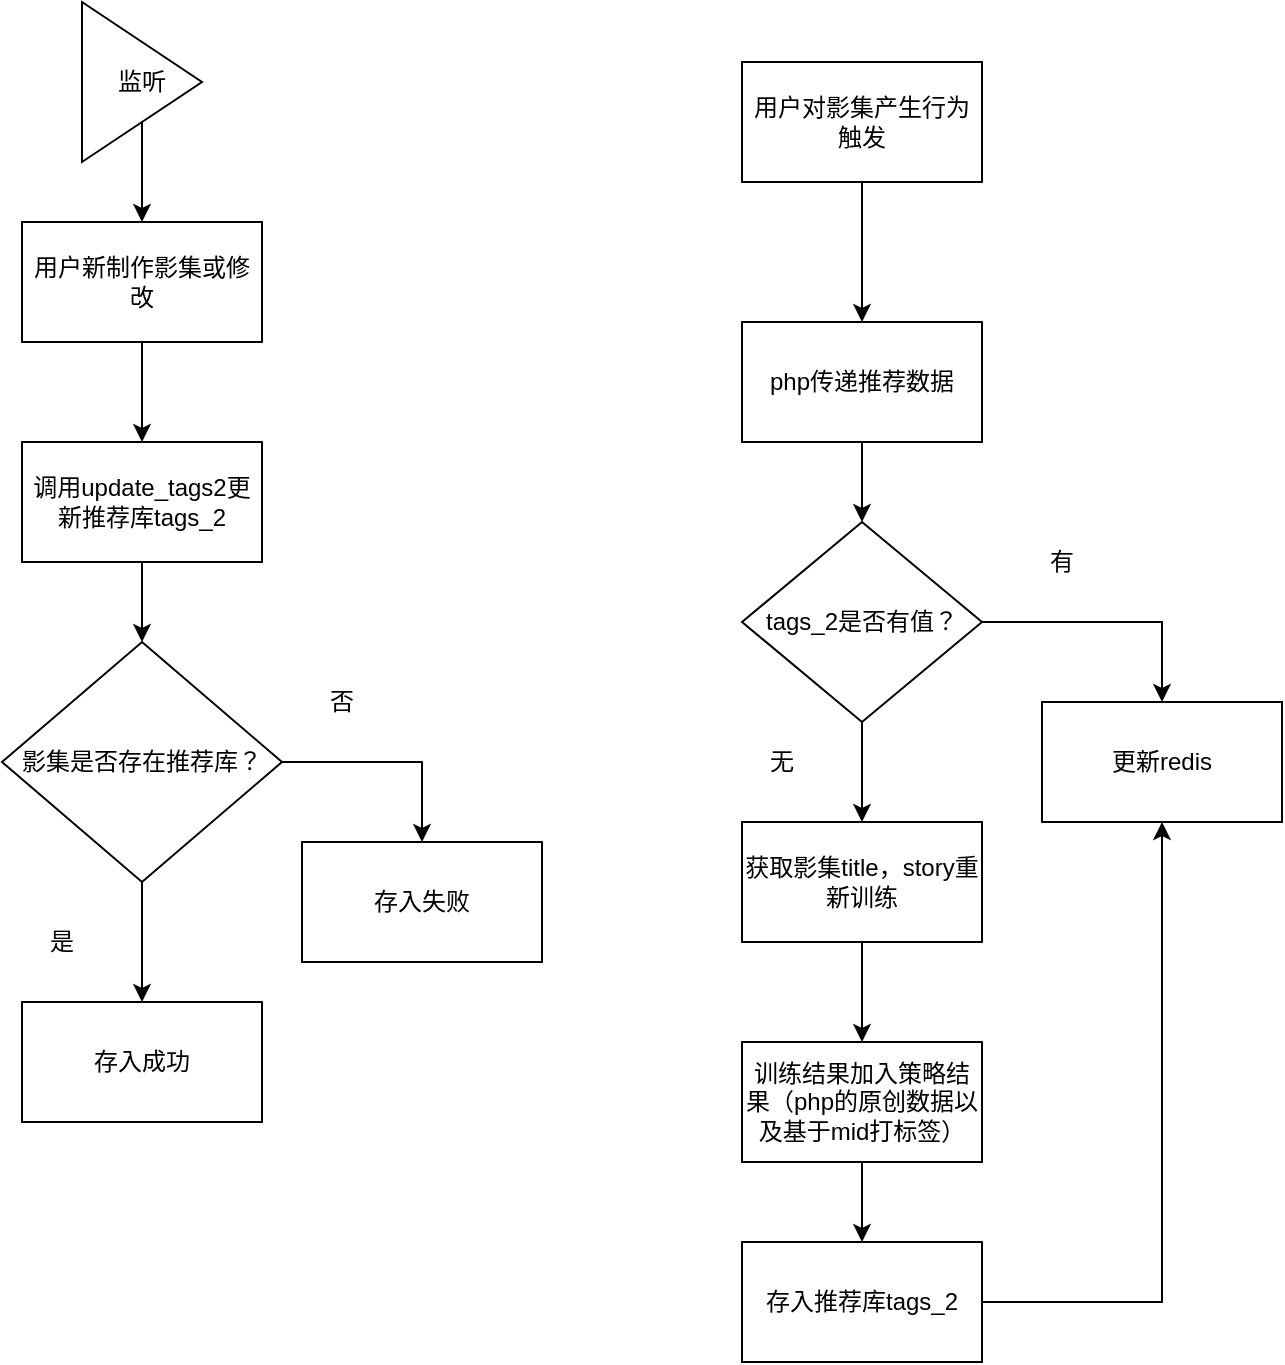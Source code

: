 <mxfile version="14.2.6" type="github">
  <diagram id="dqOgUIsS_CFZmMrKDvl1" name="Page-1">
    <mxGraphModel dx="782" dy="413" grid="1" gridSize="10" guides="1" tooltips="1" connect="1" arrows="1" fold="1" page="1" pageScale="1" pageWidth="827" pageHeight="1169" math="0" shadow="0">
      <root>
        <mxCell id="0" />
        <mxCell id="1" parent="0" />
        <mxCell id="8H2Ad3p1k1n_BKqMPf46-3" value="" style="edgeStyle=orthogonalEdgeStyle;rounded=0;orthogonalLoop=1;jettySize=auto;html=1;" edge="1" parent="1" source="8H2Ad3p1k1n_BKqMPf46-1" target="8H2Ad3p1k1n_BKqMPf46-2">
          <mxGeometry relative="1" as="geometry" />
        </mxCell>
        <mxCell id="8H2Ad3p1k1n_BKqMPf46-1" value="php传递推荐数据" style="rounded=0;whiteSpace=wrap;html=1;" vertex="1" parent="1">
          <mxGeometry x="430" y="700" width="120" height="60" as="geometry" />
        </mxCell>
        <mxCell id="8H2Ad3p1k1n_BKqMPf46-6" style="edgeStyle=orthogonalEdgeStyle;rounded=0;orthogonalLoop=1;jettySize=auto;html=1;entryX=0.5;entryY=0;entryDx=0;entryDy=0;" edge="1" parent="1" source="8H2Ad3p1k1n_BKqMPf46-2" target="8H2Ad3p1k1n_BKqMPf46-5">
          <mxGeometry relative="1" as="geometry" />
        </mxCell>
        <mxCell id="8H2Ad3p1k1n_BKqMPf46-9" value="" style="edgeStyle=orthogonalEdgeStyle;rounded=0;orthogonalLoop=1;jettySize=auto;html=1;" edge="1" parent="1" source="8H2Ad3p1k1n_BKqMPf46-2" target="8H2Ad3p1k1n_BKqMPf46-8">
          <mxGeometry relative="1" as="geometry" />
        </mxCell>
        <mxCell id="8H2Ad3p1k1n_BKqMPf46-2" value="tags_2是否有值？" style="rhombus;whiteSpace=wrap;html=1;" vertex="1" parent="1">
          <mxGeometry x="430" y="800" width="120" height="100" as="geometry" />
        </mxCell>
        <mxCell id="8H2Ad3p1k1n_BKqMPf46-5" value="更新redis" style="rounded=0;whiteSpace=wrap;html=1;" vertex="1" parent="1">
          <mxGeometry x="580" y="890" width="120" height="60" as="geometry" />
        </mxCell>
        <mxCell id="8H2Ad3p1k1n_BKqMPf46-7" value="有" style="text;html=1;strokeColor=none;fillColor=none;align=center;verticalAlign=middle;whiteSpace=wrap;rounded=0;" vertex="1" parent="1">
          <mxGeometry x="570" y="810" width="40" height="20" as="geometry" />
        </mxCell>
        <mxCell id="8H2Ad3p1k1n_BKqMPf46-11" value="" style="edgeStyle=orthogonalEdgeStyle;rounded=0;orthogonalLoop=1;jettySize=auto;html=1;" edge="1" parent="1" source="8H2Ad3p1k1n_BKqMPf46-8" target="8H2Ad3p1k1n_BKqMPf46-10">
          <mxGeometry relative="1" as="geometry" />
        </mxCell>
        <mxCell id="8H2Ad3p1k1n_BKqMPf46-8" value="获取影集title，story重新训练" style="rounded=0;whiteSpace=wrap;html=1;" vertex="1" parent="1">
          <mxGeometry x="430" y="950" width="120" height="60" as="geometry" />
        </mxCell>
        <mxCell id="8H2Ad3p1k1n_BKqMPf46-13" value="" style="edgeStyle=orthogonalEdgeStyle;rounded=0;orthogonalLoop=1;jettySize=auto;html=1;" edge="1" parent="1" source="8H2Ad3p1k1n_BKqMPf46-10" target="8H2Ad3p1k1n_BKqMPf46-12">
          <mxGeometry relative="1" as="geometry" />
        </mxCell>
        <mxCell id="8H2Ad3p1k1n_BKqMPf46-10" value="训练结果加入策略结果（php的原创数据以及基于mid打标签）" style="rounded=0;whiteSpace=wrap;html=1;" vertex="1" parent="1">
          <mxGeometry x="430" y="1060" width="120" height="60" as="geometry" />
        </mxCell>
        <mxCell id="8H2Ad3p1k1n_BKqMPf46-14" style="edgeStyle=orthogonalEdgeStyle;rounded=0;orthogonalLoop=1;jettySize=auto;html=1;" edge="1" parent="1" source="8H2Ad3p1k1n_BKqMPf46-12" target="8H2Ad3p1k1n_BKqMPf46-5">
          <mxGeometry relative="1" as="geometry" />
        </mxCell>
        <mxCell id="8H2Ad3p1k1n_BKqMPf46-12" value="存入推荐库tags_2" style="rounded=0;whiteSpace=wrap;html=1;" vertex="1" parent="1">
          <mxGeometry x="430" y="1160" width="120" height="60" as="geometry" />
        </mxCell>
        <mxCell id="8H2Ad3p1k1n_BKqMPf46-28" value="" style="edgeStyle=orthogonalEdgeStyle;rounded=0;orthogonalLoop=1;jettySize=auto;html=1;" edge="1" parent="1" source="8H2Ad3p1k1n_BKqMPf46-27" target="8H2Ad3p1k1n_BKqMPf46-1">
          <mxGeometry relative="1" as="geometry" />
        </mxCell>
        <mxCell id="8H2Ad3p1k1n_BKqMPf46-27" value="用户对影集产生行为触发" style="rounded=0;whiteSpace=wrap;html=1;" vertex="1" parent="1">
          <mxGeometry x="430" y="570" width="120" height="60" as="geometry" />
        </mxCell>
        <mxCell id="8H2Ad3p1k1n_BKqMPf46-33" value="" style="edgeStyle=orthogonalEdgeStyle;rounded=0;orthogonalLoop=1;jettySize=auto;html=1;" edge="1" parent="1" source="8H2Ad3p1k1n_BKqMPf46-29" target="8H2Ad3p1k1n_BKqMPf46-32">
          <mxGeometry relative="1" as="geometry" />
        </mxCell>
        <mxCell id="8H2Ad3p1k1n_BKqMPf46-29" value="用户新制作影集或修改" style="rounded=0;whiteSpace=wrap;html=1;" vertex="1" parent="1">
          <mxGeometry x="70" y="650" width="120" height="60" as="geometry" />
        </mxCell>
        <mxCell id="8H2Ad3p1k1n_BKqMPf46-31" value="" style="edgeStyle=orthogonalEdgeStyle;rounded=0;orthogonalLoop=1;jettySize=auto;html=1;" edge="1" parent="1" source="8H2Ad3p1k1n_BKqMPf46-30" target="8H2Ad3p1k1n_BKqMPf46-29">
          <mxGeometry relative="1" as="geometry" />
        </mxCell>
        <mxCell id="8H2Ad3p1k1n_BKqMPf46-30" value="监听" style="triangle;whiteSpace=wrap;html=1;" vertex="1" parent="1">
          <mxGeometry x="100" y="540" width="60" height="80" as="geometry" />
        </mxCell>
        <mxCell id="8H2Ad3p1k1n_BKqMPf46-40" value="" style="edgeStyle=orthogonalEdgeStyle;rounded=0;orthogonalLoop=1;jettySize=auto;html=1;" edge="1" parent="1" source="8H2Ad3p1k1n_BKqMPf46-32" target="8H2Ad3p1k1n_BKqMPf46-39">
          <mxGeometry relative="1" as="geometry" />
        </mxCell>
        <mxCell id="8H2Ad3p1k1n_BKqMPf46-32" value="调用update_tags2更新推荐库tags_2" style="rounded=0;whiteSpace=wrap;html=1;" vertex="1" parent="1">
          <mxGeometry x="70" y="760" width="120" height="60" as="geometry" />
        </mxCell>
        <mxCell id="8H2Ad3p1k1n_BKqMPf46-38" value="无" style="text;html=1;strokeColor=none;fillColor=none;align=center;verticalAlign=middle;whiteSpace=wrap;rounded=0;" vertex="1" parent="1">
          <mxGeometry x="430" y="910" width="40" height="20" as="geometry" />
        </mxCell>
        <mxCell id="8H2Ad3p1k1n_BKqMPf46-42" value="" style="edgeStyle=orthogonalEdgeStyle;rounded=0;orthogonalLoop=1;jettySize=auto;html=1;" edge="1" parent="1" source="8H2Ad3p1k1n_BKqMPf46-39" target="8H2Ad3p1k1n_BKqMPf46-41">
          <mxGeometry relative="1" as="geometry" />
        </mxCell>
        <mxCell id="8H2Ad3p1k1n_BKqMPf46-45" style="edgeStyle=orthogonalEdgeStyle;rounded=0;orthogonalLoop=1;jettySize=auto;html=1;entryX=0.5;entryY=0;entryDx=0;entryDy=0;" edge="1" parent="1" source="8H2Ad3p1k1n_BKqMPf46-39" target="8H2Ad3p1k1n_BKqMPf46-44">
          <mxGeometry relative="1" as="geometry" />
        </mxCell>
        <mxCell id="8H2Ad3p1k1n_BKqMPf46-39" value="影集是否存在推荐库？" style="rhombus;whiteSpace=wrap;html=1;" vertex="1" parent="1">
          <mxGeometry x="60" y="860" width="140" height="120" as="geometry" />
        </mxCell>
        <mxCell id="8H2Ad3p1k1n_BKqMPf46-41" value="存入成功" style="rounded=0;whiteSpace=wrap;html=1;" vertex="1" parent="1">
          <mxGeometry x="70" y="1040" width="120" height="60" as="geometry" />
        </mxCell>
        <mxCell id="8H2Ad3p1k1n_BKqMPf46-43" value="是" style="text;html=1;strokeColor=none;fillColor=none;align=center;verticalAlign=middle;whiteSpace=wrap;rounded=0;" vertex="1" parent="1">
          <mxGeometry x="70" y="1000" width="40" height="20" as="geometry" />
        </mxCell>
        <mxCell id="8H2Ad3p1k1n_BKqMPf46-44" value="存入失败" style="rounded=0;whiteSpace=wrap;html=1;" vertex="1" parent="1">
          <mxGeometry x="210" y="960" width="120" height="60" as="geometry" />
        </mxCell>
        <mxCell id="8H2Ad3p1k1n_BKqMPf46-47" value="否" style="text;html=1;strokeColor=none;fillColor=none;align=center;verticalAlign=middle;whiteSpace=wrap;rounded=0;" vertex="1" parent="1">
          <mxGeometry x="210" y="880" width="40" height="20" as="geometry" />
        </mxCell>
      </root>
    </mxGraphModel>
  </diagram>
</mxfile>

